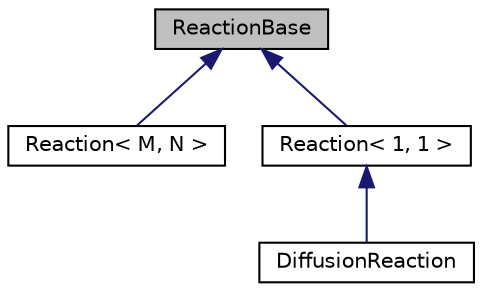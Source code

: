 digraph "ReactionBase"
{
 // INTERACTIVE_SVG=YES
  edge [fontname="Helvetica",fontsize="10",labelfontname="Helvetica",labelfontsize="10"];
  node [fontname="Helvetica",fontsize="10",shape=record];
  Node0 [label="ReactionBase",height=0.2,width=0.4,color="black", fillcolor="grey75", style="filled", fontcolor="black"];
  Node0 -> Node1 [dir="back",color="midnightblue",fontsize="10",style="solid",fontname="Helvetica"];
  Node1 [label="Reaction\< M, N \>",height=0.2,width=0.4,color="black", fillcolor="white", style="filled",URL="$classReaction.html",tooltip="Represents a concrete chemical reaction, such as A + B -> C, where M is the number of reactants and N..."];
  Node0 -> Node2 [dir="back",color="midnightblue",fontsize="10",style="solid",fontname="Helvetica"];
  Node2 [label="Reaction\< 1, 1 \>",height=0.2,width=0.4,color="black", fillcolor="white", style="filled",URL="$classReaction.html"];
  Node2 -> Node3 [dir="back",color="midnightblue",fontsize="10",style="solid",fontname="Helvetica"];
  Node3 [label="DiffusionReaction",height=0.2,width=0.4,color="black", fillcolor="white", style="filled",URL="$classDiffusionReaction.html",tooltip="A diffusive reaction in the system. "];
}
